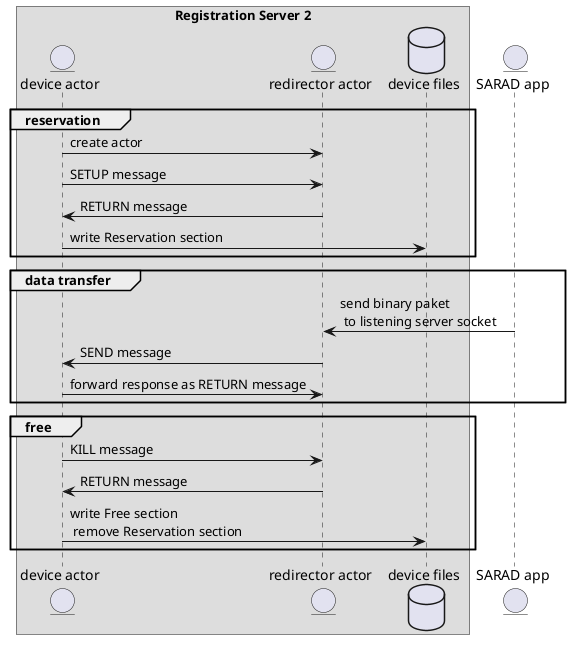 @startuml
box "Registration Server 2"
	      entity "device actor" as deviceactor
        entity "redirector actor" as redirector
        database "device files" as files
end box
entity "SARAD app" as app

group reservation
        deviceactor -> redirector: create actor
        deviceactor -> redirector: SETUP message
        deviceactor <- redirector: RETURN message
        deviceactor -> files: write Reservation section
end
group data transfer
	      app -> redirector: send binary paket\n to listening server socket
        redirector -> deviceactor: SEND message
        deviceactor -> redirector: forward response as RETURN message
end
group free
        deviceactor -> redirector: KILL message
        deviceactor <- redirector: RETURN message
        deviceactor -> files: write Free section\n remove Reservation section
end
@enduml
